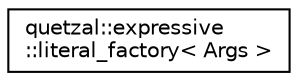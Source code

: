 digraph "Graphical Class Hierarchy"
{
 // LATEX_PDF_SIZE
  edge [fontname="Helvetica",fontsize="10",labelfontname="Helvetica",labelfontsize="10"];
  node [fontname="Helvetica",fontsize="10",shape=record];
  rankdir="LR";
  Node0 [label="quetzal::expressive\l::literal_factory\< Args \>",height=0.2,width=0.4,color="black", fillcolor="white", style="filled",URL="$structquetzal_1_1expressive_1_1literal__factory.html",tooltip="Transforms literals into operator friendly classes."];
}
